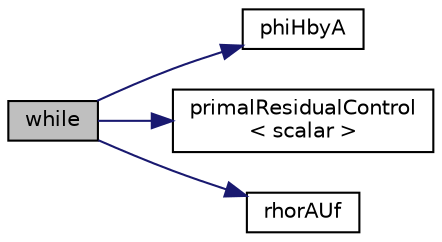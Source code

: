 digraph "while"
{
  bgcolor="transparent";
  edge [fontname="Helvetica",fontsize="10",labelfontname="Helvetica",labelfontsize="10"];
  node [fontname="Helvetica",fontsize="10",shape=record];
  rankdir="LR";
  Node14 [label="while",height=0.2,width=0.4,color="black", fillcolor="grey75", style="filled", fontcolor="black"];
  Node14 -> Node15 [color="midnightblue",fontsize="10",style="solid",fontname="Helvetica"];
  Node15 [label="phiHbyA",height=0.2,width=0.4,color="black",URL="$pEqnRhoSimple_8H.html#ad99bfccb6a77d9e5285323228b5b1675"];
  Node14 -> Node16 [color="midnightblue",fontsize="10",style="solid",fontname="Helvetica"];
  Node16 [label="primalResidualControl\l\< scalar \>",height=0.2,width=0.4,color="black",URL="$EEqnRhoSimpleC_8H.html#aa695851e81a1b03c9630923a5639f7cd"];
  Node14 -> Node17 [color="midnightblue",fontsize="10",style="solid",fontname="Helvetica"];
  Node17 [label="rhorAUf",height=0.2,width=0.4,color="black",URL="$pEqnRhoSimple_8H.html#afd8c4e61a2e39cb5143264971d9c72b8"];
}
